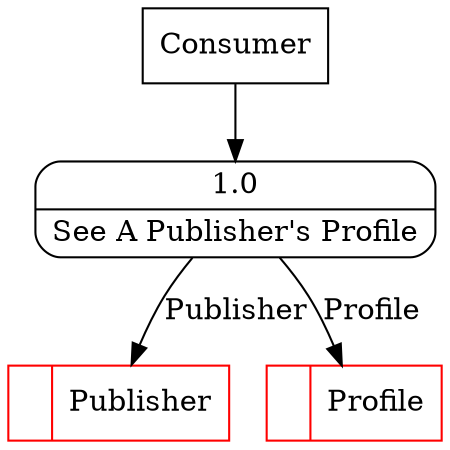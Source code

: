 digraph dfd2{ 
node[shape=record]
200 [label="<f0>  |<f1> Publisher " color=red];
201 [label="<f0>  |<f1> Profile " color=red];
202 [label="Consumer" shape=box];
203 [label="{<f0> 1.0|<f1> See A Publisher's Profile }" shape=Mrecord];
202 -> 203
203 -> 201 [label="Profile"]
203 -> 200 [label="Publisher"]
}